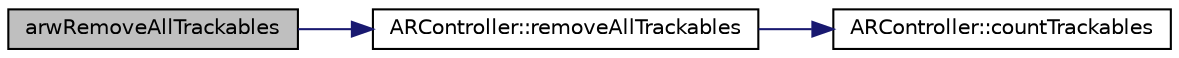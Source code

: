 digraph "arwRemoveAllTrackables"
{
 // INTERACTIVE_SVG=YES
  edge [fontname="Helvetica",fontsize="10",labelfontname="Helvetica",labelfontsize="10"];
  node [fontname="Helvetica",fontsize="10",shape=record];
  rankdir="LR";
  Node1 [label="arwRemoveAllTrackables",height=0.2,width=0.4,color="black", fillcolor="grey75", style="filled", fontcolor="black"];
  Node1 -> Node2 [color="midnightblue",fontsize="10",style="solid",fontname="Helvetica"];
  Node2 [label="ARController::removeAllTrackables",height=0.2,width=0.4,color="black", fillcolor="white", style="filled",URL="$class_a_r_controller.html#a4be78b9f44e98f73f850b12700607da1",tooltip="Clears the collection of trackables. "];
  Node2 -> Node3 [color="midnightblue",fontsize="10",style="solid",fontname="Helvetica"];
  Node3 [label="ARController::countTrackables",height=0.2,width=0.4,color="black", fillcolor="white", style="filled",URL="$class_a_r_controller.html#a0ce295c65ca5138b666b87387f996016",tooltip="Returns the number of currently loaded trackables. "];
}
